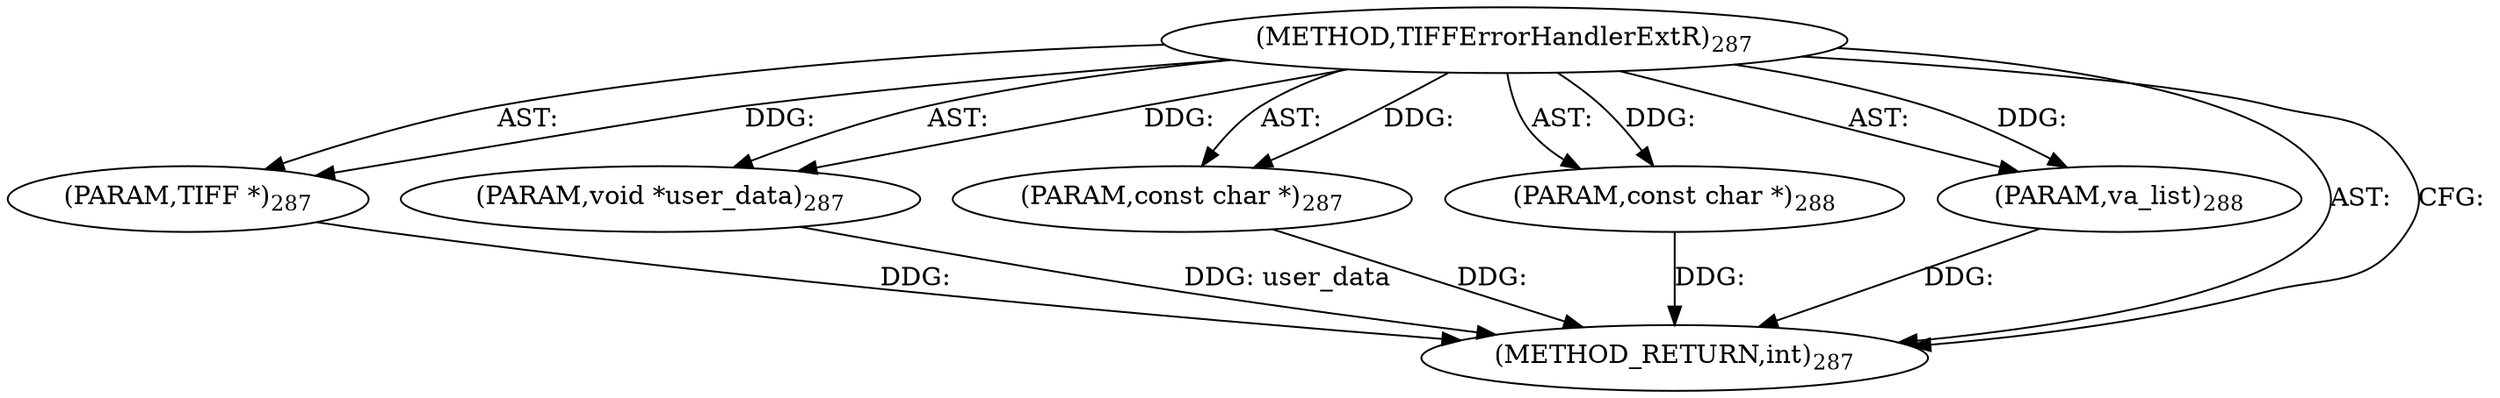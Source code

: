 digraph "TIFFErrorHandlerExtR" {  
"8300" [label = <(METHOD,TIFFErrorHandlerExtR)<SUB>287</SUB>> ]
"8301" [label = <(PARAM,TIFF *)<SUB>287</SUB>> ]
"8302" [label = <(PARAM,void *user_data)<SUB>287</SUB>> ]
"8303" [label = <(PARAM,const char *)<SUB>287</SUB>> ]
"8304" [label = <(PARAM,const char *)<SUB>288</SUB>> ]
"8305" [label = <(PARAM,va_list)<SUB>288</SUB>> ]
"8306" [label = <(METHOD_RETURN,int)<SUB>287</SUB>> ]
  "8300" -> "8301"  [ label = "AST: "] 
  "8300" -> "8302"  [ label = "AST: "] 
  "8300" -> "8303"  [ label = "AST: "] 
  "8300" -> "8304"  [ label = "AST: "] 
  "8300" -> "8305"  [ label = "AST: "] 
  "8300" -> "8306"  [ label = "AST: "] 
  "8300" -> "8306"  [ label = "CFG: "] 
  "8301" -> "8306"  [ label = "DDG: "] 
  "8302" -> "8306"  [ label = "DDG: user_data"] 
  "8303" -> "8306"  [ label = "DDG: "] 
  "8304" -> "8306"  [ label = "DDG: "] 
  "8305" -> "8306"  [ label = "DDG: "] 
  "8300" -> "8301"  [ label = "DDG: "] 
  "8300" -> "8302"  [ label = "DDG: "] 
  "8300" -> "8303"  [ label = "DDG: "] 
  "8300" -> "8304"  [ label = "DDG: "] 
  "8300" -> "8305"  [ label = "DDG: "] 
}
